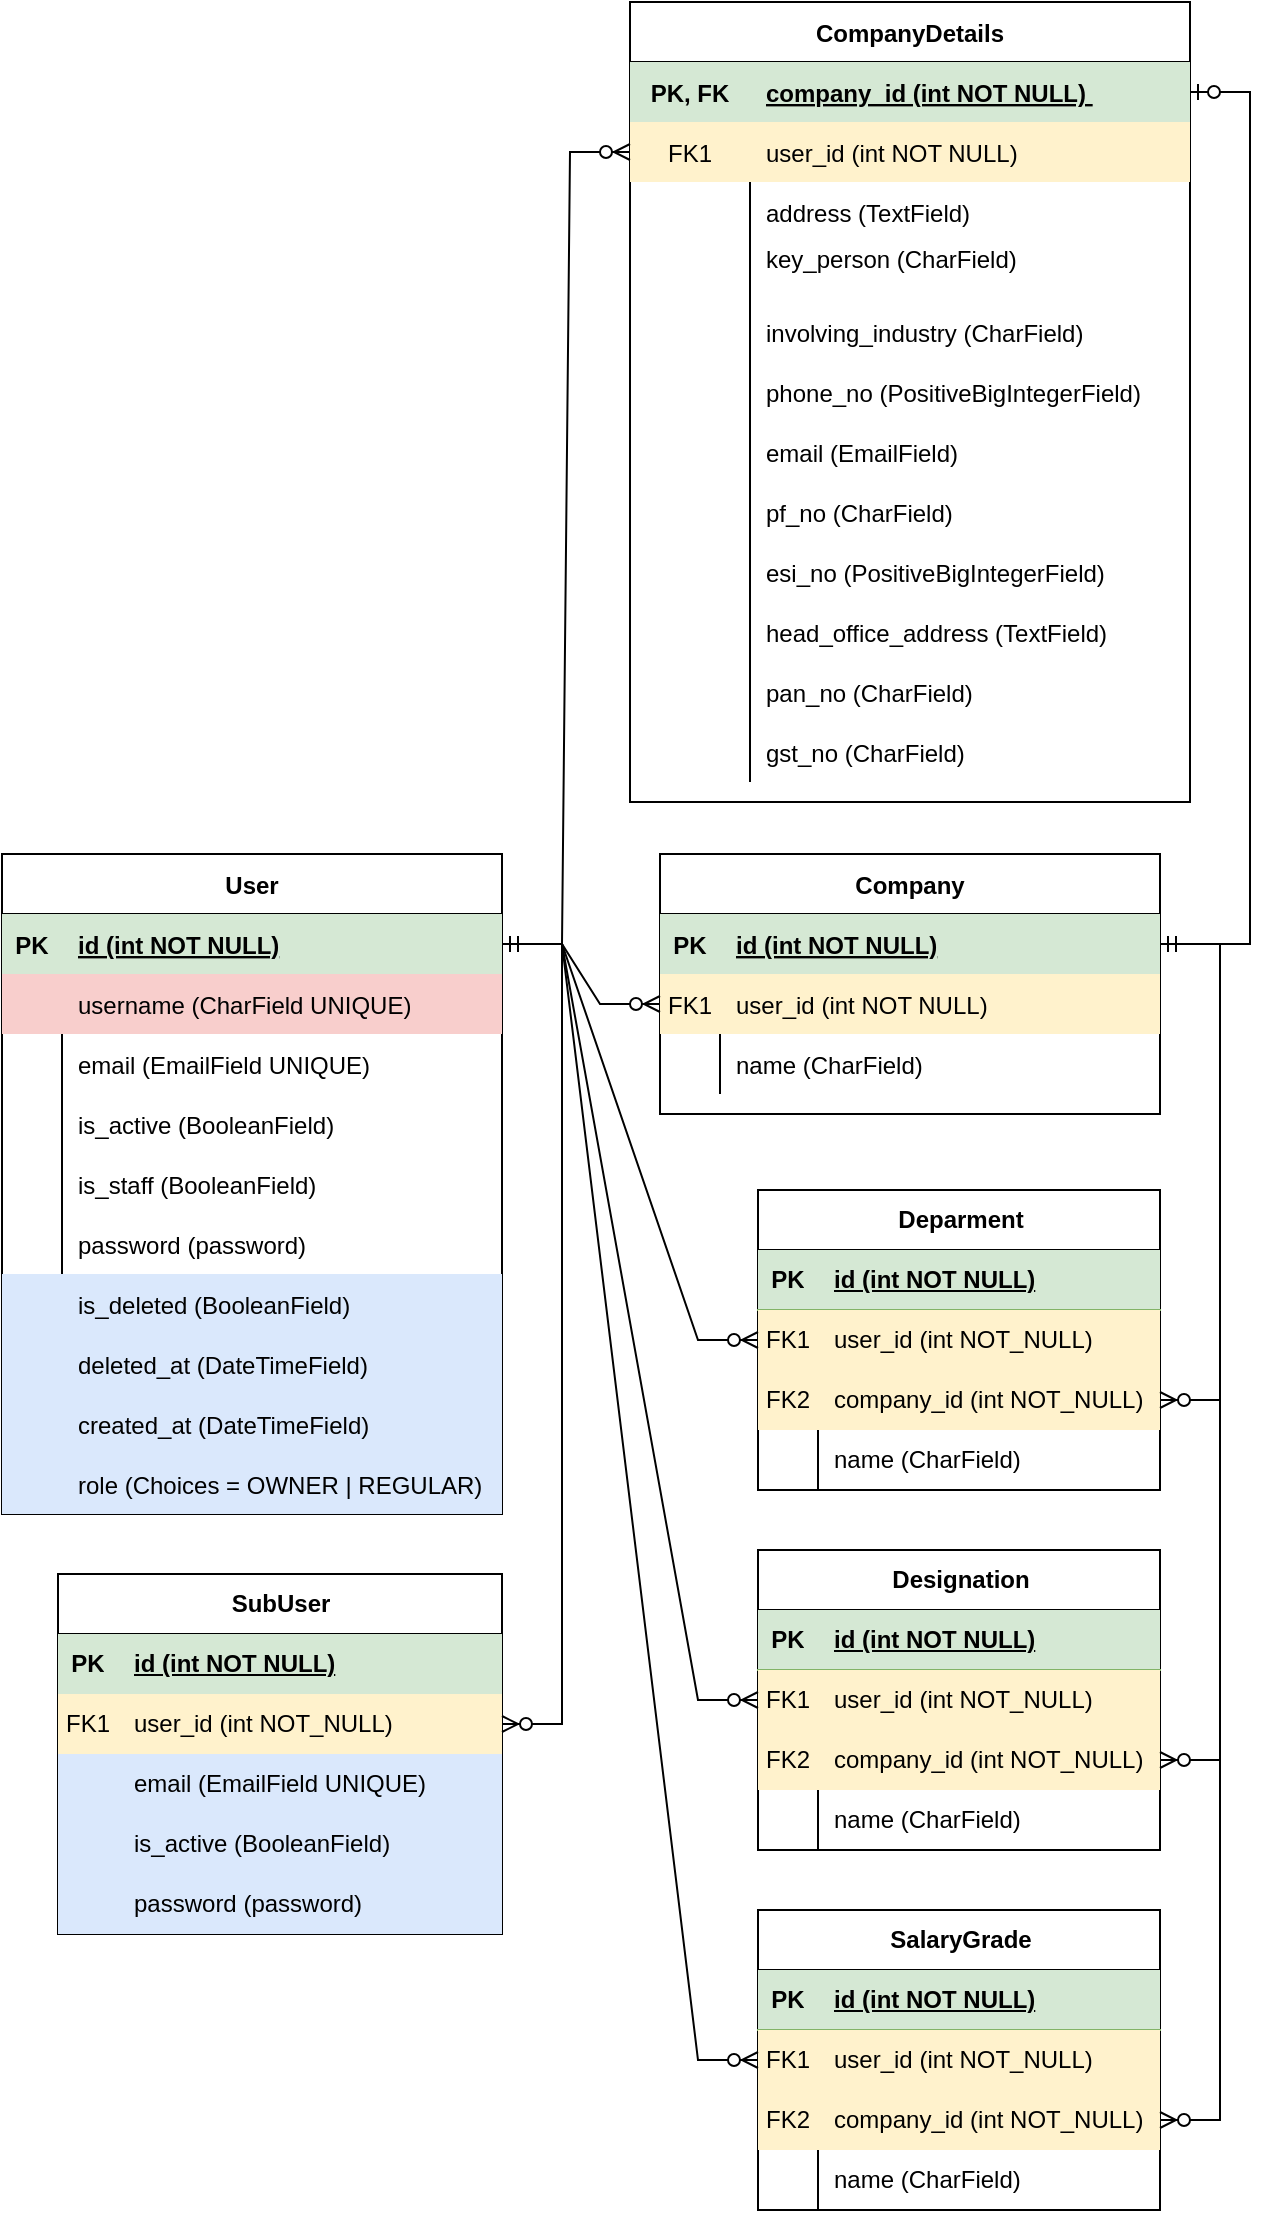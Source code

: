 <mxfile version="21.1.9" type="device">
  <diagram id="R2lEEEUBdFMjLlhIrx00" name="Page-1">
    <mxGraphModel dx="1399" dy="1943" grid="1" gridSize="6" guides="1" tooltips="1" connect="1" arrows="1" fold="1" page="1" pageScale="1" pageWidth="827" pageHeight="1169" math="0" shadow="0" extFonts="Permanent Marker^https://fonts.googleapis.com/css?family=Permanent+Marker">
      <root>
        <mxCell id="0" />
        <mxCell id="1" parent="0" />
        <mxCell id="C-vyLk0tnHw3VtMMgP7b-2" value="Company" style="shape=table;startSize=30;container=1;collapsible=1;childLayout=tableLayout;fixedRows=1;rowLines=0;fontStyle=1;align=center;resizeLast=1;" parent="1" vertex="1">
          <mxGeometry x="450" y="120" width="250" height="130" as="geometry" />
        </mxCell>
        <mxCell id="C-vyLk0tnHw3VtMMgP7b-3" value="" style="shape=partialRectangle;collapsible=0;dropTarget=0;pointerEvents=0;fillColor=none;points=[[0,0.5],[1,0.5]];portConstraint=eastwest;top=0;left=0;right=0;bottom=1;" parent="C-vyLk0tnHw3VtMMgP7b-2" vertex="1">
          <mxGeometry y="30" width="250" height="30" as="geometry" />
        </mxCell>
        <mxCell id="C-vyLk0tnHw3VtMMgP7b-4" value="PK" style="shape=partialRectangle;overflow=hidden;connectable=0;fillColor=#d5e8d4;top=0;left=0;bottom=0;right=0;fontStyle=1;strokeColor=#82b366;" parent="C-vyLk0tnHw3VtMMgP7b-3" vertex="1">
          <mxGeometry width="30" height="30" as="geometry">
            <mxRectangle width="30" height="30" as="alternateBounds" />
          </mxGeometry>
        </mxCell>
        <mxCell id="C-vyLk0tnHw3VtMMgP7b-5" value="id (int NOT NULL)" style="shape=partialRectangle;overflow=hidden;connectable=0;fillColor=#d5e8d4;top=0;left=0;bottom=0;right=0;align=left;spacingLeft=6;fontStyle=5;strokeColor=#82b366;" parent="C-vyLk0tnHw3VtMMgP7b-3" vertex="1">
          <mxGeometry x="30" width="220" height="30" as="geometry">
            <mxRectangle width="220" height="30" as="alternateBounds" />
          </mxGeometry>
        </mxCell>
        <mxCell id="C-vyLk0tnHw3VtMMgP7b-6" value="" style="shape=partialRectangle;collapsible=0;dropTarget=0;pointerEvents=0;fillColor=none;points=[[0,0.5],[1,0.5]];portConstraint=eastwest;top=0;left=0;right=0;bottom=0;" parent="C-vyLk0tnHw3VtMMgP7b-2" vertex="1">
          <mxGeometry y="60" width="250" height="30" as="geometry" />
        </mxCell>
        <mxCell id="C-vyLk0tnHw3VtMMgP7b-7" value="FK1" style="shape=partialRectangle;overflow=hidden;connectable=0;fillColor=#fff2cc;top=0;left=0;bottom=0;right=0;strokeColor=#d6b656;" parent="C-vyLk0tnHw3VtMMgP7b-6" vertex="1">
          <mxGeometry width="30" height="30" as="geometry">
            <mxRectangle width="30" height="30" as="alternateBounds" />
          </mxGeometry>
        </mxCell>
        <mxCell id="C-vyLk0tnHw3VtMMgP7b-8" value="user_id (int NOT NULL)" style="shape=partialRectangle;overflow=hidden;connectable=0;top=0;left=0;bottom=0;right=0;align=left;spacingLeft=6;fillColor=#fff2cc;strokeColor=#d6b656;" parent="C-vyLk0tnHw3VtMMgP7b-6" vertex="1">
          <mxGeometry x="30" width="220" height="30" as="geometry">
            <mxRectangle width="220" height="30" as="alternateBounds" />
          </mxGeometry>
        </mxCell>
        <mxCell id="C-vyLk0tnHw3VtMMgP7b-9" value="" style="shape=partialRectangle;collapsible=0;dropTarget=0;pointerEvents=0;fillColor=none;points=[[0,0.5],[1,0.5]];portConstraint=eastwest;top=0;left=0;right=0;bottom=0;" parent="C-vyLk0tnHw3VtMMgP7b-2" vertex="1">
          <mxGeometry y="90" width="250" height="30" as="geometry" />
        </mxCell>
        <mxCell id="C-vyLk0tnHw3VtMMgP7b-10" value="" style="shape=partialRectangle;overflow=hidden;connectable=0;fillColor=none;top=0;left=0;bottom=0;right=0;" parent="C-vyLk0tnHw3VtMMgP7b-9" vertex="1">
          <mxGeometry width="30" height="30" as="geometry">
            <mxRectangle width="30" height="30" as="alternateBounds" />
          </mxGeometry>
        </mxCell>
        <mxCell id="C-vyLk0tnHw3VtMMgP7b-11" value="name (CharField)" style="shape=partialRectangle;overflow=hidden;connectable=0;fillColor=none;top=0;left=0;bottom=0;right=0;align=left;spacingLeft=6;" parent="C-vyLk0tnHw3VtMMgP7b-9" vertex="1">
          <mxGeometry x="30" width="220" height="30" as="geometry">
            <mxRectangle width="220" height="30" as="alternateBounds" />
          </mxGeometry>
        </mxCell>
        <mxCell id="C-vyLk0tnHw3VtMMgP7b-13" value="CompanyDetails" style="shape=table;startSize=30;container=1;collapsible=1;childLayout=tableLayout;fixedRows=1;rowLines=0;fontStyle=1;align=center;resizeLast=1;" parent="1" vertex="1">
          <mxGeometry x="435" y="-306" width="280" height="400" as="geometry" />
        </mxCell>
        <mxCell id="C-vyLk0tnHw3VtMMgP7b-14" value="" style="shape=partialRectangle;collapsible=0;dropTarget=0;pointerEvents=0;fillColor=none;points=[[0,0.5],[1,0.5]];portConstraint=eastwest;top=0;left=0;right=0;bottom=1;" parent="C-vyLk0tnHw3VtMMgP7b-13" vertex="1">
          <mxGeometry y="30" width="280" height="30" as="geometry" />
        </mxCell>
        <mxCell id="C-vyLk0tnHw3VtMMgP7b-15" value="PK, FK" style="shape=partialRectangle;overflow=hidden;connectable=0;fillColor=#d5e8d4;top=0;left=0;bottom=0;right=0;fontStyle=1;strokeColor=#82b366;" parent="C-vyLk0tnHw3VtMMgP7b-14" vertex="1">
          <mxGeometry width="60" height="30" as="geometry">
            <mxRectangle width="60" height="30" as="alternateBounds" />
          </mxGeometry>
        </mxCell>
        <mxCell id="C-vyLk0tnHw3VtMMgP7b-16" value="company_id (int NOT NULL) " style="shape=partialRectangle;overflow=hidden;connectable=0;fillColor=#d5e8d4;top=0;left=0;bottom=0;right=0;align=left;spacingLeft=6;fontStyle=5;strokeColor=#82b366;" parent="C-vyLk0tnHw3VtMMgP7b-14" vertex="1">
          <mxGeometry x="60" width="220" height="30" as="geometry">
            <mxRectangle width="220" height="30" as="alternateBounds" />
          </mxGeometry>
        </mxCell>
        <mxCell id="C-vyLk0tnHw3VtMMgP7b-17" value="" style="shape=partialRectangle;collapsible=0;dropTarget=0;pointerEvents=0;fillColor=none;points=[[0,0.5],[1,0.5]];portConstraint=eastwest;top=0;left=0;right=0;bottom=0;" parent="C-vyLk0tnHw3VtMMgP7b-13" vertex="1">
          <mxGeometry y="60" width="280" height="30" as="geometry" />
        </mxCell>
        <mxCell id="C-vyLk0tnHw3VtMMgP7b-18" value="FK1" style="shape=partialRectangle;overflow=hidden;connectable=0;fillColor=#fff2cc;top=0;left=0;bottom=0;right=0;strokeColor=#d6b656;" parent="C-vyLk0tnHw3VtMMgP7b-17" vertex="1">
          <mxGeometry width="60" height="30" as="geometry">
            <mxRectangle width="60" height="30" as="alternateBounds" />
          </mxGeometry>
        </mxCell>
        <mxCell id="C-vyLk0tnHw3VtMMgP7b-19" value="user_id (int NOT NULL)" style="shape=partialRectangle;overflow=hidden;connectable=0;fillColor=#fff2cc;top=0;left=0;bottom=0;right=0;align=left;spacingLeft=6;strokeColor=#d6b656;" parent="C-vyLk0tnHw3VtMMgP7b-17" vertex="1">
          <mxGeometry x="60" width="220" height="30" as="geometry">
            <mxRectangle width="220" height="30" as="alternateBounds" />
          </mxGeometry>
        </mxCell>
        <mxCell id="3_oM3yjO47-XI9D74mdV-10" style="shape=partialRectangle;collapsible=0;dropTarget=0;pointerEvents=0;fillColor=none;points=[[0,0.5],[1,0.5]];portConstraint=eastwest;top=0;left=0;right=0;bottom=0;" parent="C-vyLk0tnHw3VtMMgP7b-13" vertex="1">
          <mxGeometry y="90" width="280" height="30" as="geometry" />
        </mxCell>
        <mxCell id="3_oM3yjO47-XI9D74mdV-11" style="shape=partialRectangle;overflow=hidden;connectable=0;fillColor=none;top=0;left=0;bottom=0;right=0;" parent="3_oM3yjO47-XI9D74mdV-10" vertex="1">
          <mxGeometry width="60" height="30" as="geometry">
            <mxRectangle width="60" height="30" as="alternateBounds" />
          </mxGeometry>
        </mxCell>
        <mxCell id="3_oM3yjO47-XI9D74mdV-12" value="address (TextField)" style="shape=partialRectangle;overflow=hidden;connectable=0;fillColor=none;top=0;left=0;bottom=0;right=0;align=left;spacingLeft=6;" parent="3_oM3yjO47-XI9D74mdV-10" vertex="1">
          <mxGeometry x="60" width="220" height="30" as="geometry">
            <mxRectangle width="220" height="30" as="alternateBounds" />
          </mxGeometry>
        </mxCell>
        <mxCell id="3_oM3yjO47-XI9D74mdV-13" style="shape=partialRectangle;collapsible=0;dropTarget=0;pointerEvents=0;fillColor=none;points=[[0,0.5],[1,0.5]];portConstraint=eastwest;top=0;left=0;right=0;bottom=0;" parent="C-vyLk0tnHw3VtMMgP7b-13" vertex="1">
          <mxGeometry y="120" width="280" height="30" as="geometry" />
        </mxCell>
        <mxCell id="3_oM3yjO47-XI9D74mdV-14" style="shape=partialRectangle;overflow=hidden;connectable=0;fillColor=none;top=0;left=0;bottom=0;right=0;" parent="3_oM3yjO47-XI9D74mdV-13" vertex="1">
          <mxGeometry width="60" height="30" as="geometry">
            <mxRectangle width="60" height="30" as="alternateBounds" />
          </mxGeometry>
        </mxCell>
        <mxCell id="3_oM3yjO47-XI9D74mdV-15" value="key_person (CharField)&#xa;" style="shape=partialRectangle;overflow=hidden;connectable=0;fillColor=none;top=0;left=0;bottom=0;right=0;align=left;spacingLeft=6;" parent="3_oM3yjO47-XI9D74mdV-13" vertex="1">
          <mxGeometry x="60" width="220" height="30" as="geometry">
            <mxRectangle width="220" height="30" as="alternateBounds" />
          </mxGeometry>
        </mxCell>
        <mxCell id="3_oM3yjO47-XI9D74mdV-16" style="shape=partialRectangle;collapsible=0;dropTarget=0;pointerEvents=0;fillColor=none;points=[[0,0.5],[1,0.5]];portConstraint=eastwest;top=0;left=0;right=0;bottom=0;" parent="C-vyLk0tnHw3VtMMgP7b-13" vertex="1">
          <mxGeometry y="150" width="280" height="30" as="geometry" />
        </mxCell>
        <mxCell id="3_oM3yjO47-XI9D74mdV-17" style="shape=partialRectangle;overflow=hidden;connectable=0;fillColor=none;top=0;left=0;bottom=0;right=0;" parent="3_oM3yjO47-XI9D74mdV-16" vertex="1">
          <mxGeometry width="60" height="30" as="geometry">
            <mxRectangle width="60" height="30" as="alternateBounds" />
          </mxGeometry>
        </mxCell>
        <mxCell id="3_oM3yjO47-XI9D74mdV-18" value="involving_industry (CharField)" style="shape=partialRectangle;overflow=hidden;connectable=0;fillColor=none;top=0;left=0;bottom=0;right=0;align=left;spacingLeft=6;" parent="3_oM3yjO47-XI9D74mdV-16" vertex="1">
          <mxGeometry x="60" width="220" height="30" as="geometry">
            <mxRectangle width="220" height="30" as="alternateBounds" />
          </mxGeometry>
        </mxCell>
        <mxCell id="3_oM3yjO47-XI9D74mdV-19" style="shape=partialRectangle;collapsible=0;dropTarget=0;pointerEvents=0;fillColor=none;points=[[0,0.5],[1,0.5]];portConstraint=eastwest;top=0;left=0;right=0;bottom=0;" parent="C-vyLk0tnHw3VtMMgP7b-13" vertex="1">
          <mxGeometry y="180" width="280" height="30" as="geometry" />
        </mxCell>
        <mxCell id="3_oM3yjO47-XI9D74mdV-20" style="shape=partialRectangle;overflow=hidden;connectable=0;fillColor=none;top=0;left=0;bottom=0;right=0;" parent="3_oM3yjO47-XI9D74mdV-19" vertex="1">
          <mxGeometry width="60" height="30" as="geometry">
            <mxRectangle width="60" height="30" as="alternateBounds" />
          </mxGeometry>
        </mxCell>
        <mxCell id="3_oM3yjO47-XI9D74mdV-21" value="phone_no (PositiveBigIntegerField)" style="shape=partialRectangle;overflow=hidden;connectable=0;fillColor=none;top=0;left=0;bottom=0;right=0;align=left;spacingLeft=6;" parent="3_oM3yjO47-XI9D74mdV-19" vertex="1">
          <mxGeometry x="60" width="220" height="30" as="geometry">
            <mxRectangle width="220" height="30" as="alternateBounds" />
          </mxGeometry>
        </mxCell>
        <mxCell id="3_oM3yjO47-XI9D74mdV-22" style="shape=partialRectangle;collapsible=0;dropTarget=0;pointerEvents=0;fillColor=none;points=[[0,0.5],[1,0.5]];portConstraint=eastwest;top=0;left=0;right=0;bottom=0;" parent="C-vyLk0tnHw3VtMMgP7b-13" vertex="1">
          <mxGeometry y="210" width="280" height="30" as="geometry" />
        </mxCell>
        <mxCell id="3_oM3yjO47-XI9D74mdV-23" style="shape=partialRectangle;overflow=hidden;connectable=0;fillColor=none;top=0;left=0;bottom=0;right=0;" parent="3_oM3yjO47-XI9D74mdV-22" vertex="1">
          <mxGeometry width="60" height="30" as="geometry">
            <mxRectangle width="60" height="30" as="alternateBounds" />
          </mxGeometry>
        </mxCell>
        <mxCell id="3_oM3yjO47-XI9D74mdV-24" value="email (EmailField)" style="shape=partialRectangle;overflow=hidden;connectable=0;fillColor=none;top=0;left=0;bottom=0;right=0;align=left;spacingLeft=6;" parent="3_oM3yjO47-XI9D74mdV-22" vertex="1">
          <mxGeometry x="60" width="220" height="30" as="geometry">
            <mxRectangle width="220" height="30" as="alternateBounds" />
          </mxGeometry>
        </mxCell>
        <mxCell id="3_oM3yjO47-XI9D74mdV-25" style="shape=partialRectangle;collapsible=0;dropTarget=0;pointerEvents=0;fillColor=none;points=[[0,0.5],[1,0.5]];portConstraint=eastwest;top=0;left=0;right=0;bottom=0;" parent="C-vyLk0tnHw3VtMMgP7b-13" vertex="1">
          <mxGeometry y="240" width="280" height="30" as="geometry" />
        </mxCell>
        <mxCell id="3_oM3yjO47-XI9D74mdV-26" style="shape=partialRectangle;overflow=hidden;connectable=0;fillColor=none;top=0;left=0;bottom=0;right=0;" parent="3_oM3yjO47-XI9D74mdV-25" vertex="1">
          <mxGeometry width="60" height="30" as="geometry">
            <mxRectangle width="60" height="30" as="alternateBounds" />
          </mxGeometry>
        </mxCell>
        <mxCell id="3_oM3yjO47-XI9D74mdV-27" value="pf_no (CharField)" style="shape=partialRectangle;overflow=hidden;connectable=0;fillColor=none;top=0;left=0;bottom=0;right=0;align=left;spacingLeft=6;" parent="3_oM3yjO47-XI9D74mdV-25" vertex="1">
          <mxGeometry x="60" width="220" height="30" as="geometry">
            <mxRectangle width="220" height="30" as="alternateBounds" />
          </mxGeometry>
        </mxCell>
        <mxCell id="3_oM3yjO47-XI9D74mdV-28" style="shape=partialRectangle;collapsible=0;dropTarget=0;pointerEvents=0;fillColor=none;points=[[0,0.5],[1,0.5]];portConstraint=eastwest;top=0;left=0;right=0;bottom=0;" parent="C-vyLk0tnHw3VtMMgP7b-13" vertex="1">
          <mxGeometry y="270" width="280" height="30" as="geometry" />
        </mxCell>
        <mxCell id="3_oM3yjO47-XI9D74mdV-29" style="shape=partialRectangle;overflow=hidden;connectable=0;fillColor=none;top=0;left=0;bottom=0;right=0;" parent="3_oM3yjO47-XI9D74mdV-28" vertex="1">
          <mxGeometry width="60" height="30" as="geometry">
            <mxRectangle width="60" height="30" as="alternateBounds" />
          </mxGeometry>
        </mxCell>
        <mxCell id="3_oM3yjO47-XI9D74mdV-30" value="esi_no (PositiveBigIntegerField)" style="shape=partialRectangle;overflow=hidden;connectable=0;fillColor=none;top=0;left=0;bottom=0;right=0;align=left;spacingLeft=6;" parent="3_oM3yjO47-XI9D74mdV-28" vertex="1">
          <mxGeometry x="60" width="220" height="30" as="geometry">
            <mxRectangle width="220" height="30" as="alternateBounds" />
          </mxGeometry>
        </mxCell>
        <mxCell id="3_oM3yjO47-XI9D74mdV-31" style="shape=partialRectangle;collapsible=0;dropTarget=0;pointerEvents=0;fillColor=none;points=[[0,0.5],[1,0.5]];portConstraint=eastwest;top=0;left=0;right=0;bottom=0;" parent="C-vyLk0tnHw3VtMMgP7b-13" vertex="1">
          <mxGeometry y="300" width="280" height="30" as="geometry" />
        </mxCell>
        <mxCell id="3_oM3yjO47-XI9D74mdV-32" style="shape=partialRectangle;overflow=hidden;connectable=0;fillColor=none;top=0;left=0;bottom=0;right=0;" parent="3_oM3yjO47-XI9D74mdV-31" vertex="1">
          <mxGeometry width="60" height="30" as="geometry">
            <mxRectangle width="60" height="30" as="alternateBounds" />
          </mxGeometry>
        </mxCell>
        <mxCell id="3_oM3yjO47-XI9D74mdV-33" value="head_office_address (TextField)" style="shape=partialRectangle;overflow=hidden;connectable=0;fillColor=none;top=0;left=0;bottom=0;right=0;align=left;spacingLeft=6;" parent="3_oM3yjO47-XI9D74mdV-31" vertex="1">
          <mxGeometry x="60" width="220" height="30" as="geometry">
            <mxRectangle width="220" height="30" as="alternateBounds" />
          </mxGeometry>
        </mxCell>
        <mxCell id="3_oM3yjO47-XI9D74mdV-34" style="shape=partialRectangle;collapsible=0;dropTarget=0;pointerEvents=0;fillColor=none;points=[[0,0.5],[1,0.5]];portConstraint=eastwest;top=0;left=0;right=0;bottom=0;" parent="C-vyLk0tnHw3VtMMgP7b-13" vertex="1">
          <mxGeometry y="330" width="280" height="30" as="geometry" />
        </mxCell>
        <mxCell id="3_oM3yjO47-XI9D74mdV-35" style="shape=partialRectangle;overflow=hidden;connectable=0;fillColor=none;top=0;left=0;bottom=0;right=0;" parent="3_oM3yjO47-XI9D74mdV-34" vertex="1">
          <mxGeometry width="60" height="30" as="geometry">
            <mxRectangle width="60" height="30" as="alternateBounds" />
          </mxGeometry>
        </mxCell>
        <mxCell id="3_oM3yjO47-XI9D74mdV-36" value="pan_no (CharField)" style="shape=partialRectangle;overflow=hidden;connectable=0;fillColor=none;top=0;left=0;bottom=0;right=0;align=left;spacingLeft=6;" parent="3_oM3yjO47-XI9D74mdV-34" vertex="1">
          <mxGeometry x="60" width="220" height="30" as="geometry">
            <mxRectangle width="220" height="30" as="alternateBounds" />
          </mxGeometry>
        </mxCell>
        <mxCell id="3_oM3yjO47-XI9D74mdV-37" style="shape=partialRectangle;collapsible=0;dropTarget=0;pointerEvents=0;fillColor=none;points=[[0,0.5],[1,0.5]];portConstraint=eastwest;top=0;left=0;right=0;bottom=0;" parent="C-vyLk0tnHw3VtMMgP7b-13" vertex="1">
          <mxGeometry y="360" width="280" height="30" as="geometry" />
        </mxCell>
        <mxCell id="3_oM3yjO47-XI9D74mdV-38" style="shape=partialRectangle;overflow=hidden;connectable=0;fillColor=none;top=0;left=0;bottom=0;right=0;" parent="3_oM3yjO47-XI9D74mdV-37" vertex="1">
          <mxGeometry width="60" height="30" as="geometry">
            <mxRectangle width="60" height="30" as="alternateBounds" />
          </mxGeometry>
        </mxCell>
        <mxCell id="3_oM3yjO47-XI9D74mdV-39" value="gst_no (CharField)" style="shape=partialRectangle;overflow=hidden;connectable=0;fillColor=none;top=0;left=0;bottom=0;right=0;align=left;spacingLeft=6;" parent="3_oM3yjO47-XI9D74mdV-37" vertex="1">
          <mxGeometry x="60" width="220" height="30" as="geometry">
            <mxRectangle width="220" height="30" as="alternateBounds" />
          </mxGeometry>
        </mxCell>
        <mxCell id="C-vyLk0tnHw3VtMMgP7b-23" value="User" style="shape=table;startSize=30;container=1;collapsible=1;childLayout=tableLayout;fixedRows=1;rowLines=0;fontStyle=1;align=center;resizeLast=1;" parent="1" vertex="1">
          <mxGeometry x="121" y="120" width="250" height="330" as="geometry" />
        </mxCell>
        <mxCell id="C-vyLk0tnHw3VtMMgP7b-24" value="" style="shape=partialRectangle;collapsible=0;dropTarget=0;pointerEvents=0;fillColor=none;points=[[0,0.5],[1,0.5]];portConstraint=eastwest;top=0;left=0;right=0;bottom=1;" parent="C-vyLk0tnHw3VtMMgP7b-23" vertex="1">
          <mxGeometry y="30" width="250" height="30" as="geometry" />
        </mxCell>
        <mxCell id="C-vyLk0tnHw3VtMMgP7b-25" value="PK" style="shape=partialRectangle;overflow=hidden;connectable=0;fillColor=#d5e8d4;top=0;left=0;bottom=0;right=0;fontStyle=1;strokeColor=#82b366;" parent="C-vyLk0tnHw3VtMMgP7b-24" vertex="1">
          <mxGeometry width="30" height="30" as="geometry">
            <mxRectangle width="30" height="30" as="alternateBounds" />
          </mxGeometry>
        </mxCell>
        <mxCell id="C-vyLk0tnHw3VtMMgP7b-26" value="id (int NOT NULL)" style="shape=partialRectangle;overflow=hidden;connectable=0;fillColor=#d5e8d4;top=0;left=0;bottom=0;right=0;align=left;spacingLeft=6;fontStyle=5;strokeColor=#82b366;" parent="C-vyLk0tnHw3VtMMgP7b-24" vertex="1">
          <mxGeometry x="30" width="220" height="30" as="geometry">
            <mxRectangle width="220" height="30" as="alternateBounds" />
          </mxGeometry>
        </mxCell>
        <mxCell id="C-vyLk0tnHw3VtMMgP7b-27" value="" style="shape=partialRectangle;collapsible=0;dropTarget=0;pointerEvents=0;fillColor=none;points=[[0,0.5],[1,0.5]];portConstraint=eastwest;top=0;left=0;right=0;bottom=0;" parent="C-vyLk0tnHw3VtMMgP7b-23" vertex="1">
          <mxGeometry y="60" width="250" height="30" as="geometry" />
        </mxCell>
        <mxCell id="C-vyLk0tnHw3VtMMgP7b-28" value="" style="shape=partialRectangle;overflow=hidden;connectable=0;fillColor=#f8cecc;top=0;left=0;bottom=0;right=0;strokeColor=#b85450;" parent="C-vyLk0tnHw3VtMMgP7b-27" vertex="1">
          <mxGeometry width="30" height="30" as="geometry">
            <mxRectangle width="30" height="30" as="alternateBounds" />
          </mxGeometry>
        </mxCell>
        <mxCell id="C-vyLk0tnHw3VtMMgP7b-29" value="username (CharField UNIQUE)" style="shape=partialRectangle;overflow=hidden;connectable=0;fillColor=#f8cecc;top=0;left=0;bottom=0;right=0;align=left;spacingLeft=6;strokeColor=#b85450;" parent="C-vyLk0tnHw3VtMMgP7b-27" vertex="1">
          <mxGeometry x="30" width="220" height="30" as="geometry">
            <mxRectangle width="220" height="30" as="alternateBounds" />
          </mxGeometry>
        </mxCell>
        <mxCell id="3_oM3yjO47-XI9D74mdV-1" style="shape=partialRectangle;collapsible=0;dropTarget=0;pointerEvents=0;fillColor=none;points=[[0,0.5],[1,0.5]];portConstraint=eastwest;top=0;left=0;right=0;bottom=0;" parent="C-vyLk0tnHw3VtMMgP7b-23" vertex="1">
          <mxGeometry y="90" width="250" height="30" as="geometry" />
        </mxCell>
        <mxCell id="3_oM3yjO47-XI9D74mdV-2" style="shape=partialRectangle;overflow=hidden;connectable=0;fillColor=none;top=0;left=0;bottom=0;right=0;" parent="3_oM3yjO47-XI9D74mdV-1" vertex="1">
          <mxGeometry width="30" height="30" as="geometry">
            <mxRectangle width="30" height="30" as="alternateBounds" />
          </mxGeometry>
        </mxCell>
        <mxCell id="3_oM3yjO47-XI9D74mdV-3" value="email (EmailField UNIQUE)" style="shape=partialRectangle;overflow=hidden;connectable=0;fillColor=none;top=0;left=0;bottom=0;right=0;align=left;spacingLeft=6;" parent="3_oM3yjO47-XI9D74mdV-1" vertex="1">
          <mxGeometry x="30" width="220" height="30" as="geometry">
            <mxRectangle width="220" height="30" as="alternateBounds" />
          </mxGeometry>
        </mxCell>
        <mxCell id="3_oM3yjO47-XI9D74mdV-4" style="shape=partialRectangle;collapsible=0;dropTarget=0;pointerEvents=0;fillColor=none;points=[[0,0.5],[1,0.5]];portConstraint=eastwest;top=0;left=0;right=0;bottom=0;" parent="C-vyLk0tnHw3VtMMgP7b-23" vertex="1">
          <mxGeometry y="120" width="250" height="30" as="geometry" />
        </mxCell>
        <mxCell id="3_oM3yjO47-XI9D74mdV-5" style="shape=partialRectangle;overflow=hidden;connectable=0;fillColor=none;top=0;left=0;bottom=0;right=0;" parent="3_oM3yjO47-XI9D74mdV-4" vertex="1">
          <mxGeometry width="30" height="30" as="geometry">
            <mxRectangle width="30" height="30" as="alternateBounds" />
          </mxGeometry>
        </mxCell>
        <mxCell id="3_oM3yjO47-XI9D74mdV-6" value="is_active (BooleanField)" style="shape=partialRectangle;overflow=hidden;connectable=0;fillColor=none;top=0;left=0;bottom=0;right=0;align=left;spacingLeft=6;" parent="3_oM3yjO47-XI9D74mdV-4" vertex="1">
          <mxGeometry x="30" width="220" height="30" as="geometry">
            <mxRectangle width="220" height="30" as="alternateBounds" />
          </mxGeometry>
        </mxCell>
        <mxCell id="3_oM3yjO47-XI9D74mdV-7" style="shape=partialRectangle;collapsible=0;dropTarget=0;pointerEvents=0;fillColor=none;points=[[0,0.5],[1,0.5]];portConstraint=eastwest;top=0;left=0;right=0;bottom=0;" parent="C-vyLk0tnHw3VtMMgP7b-23" vertex="1">
          <mxGeometry y="150" width="250" height="30" as="geometry" />
        </mxCell>
        <mxCell id="3_oM3yjO47-XI9D74mdV-8" style="shape=partialRectangle;overflow=hidden;connectable=0;fillColor=none;top=0;left=0;bottom=0;right=0;strokeColor=#b85450;" parent="3_oM3yjO47-XI9D74mdV-7" vertex="1">
          <mxGeometry width="30" height="30" as="geometry">
            <mxRectangle width="30" height="30" as="alternateBounds" />
          </mxGeometry>
        </mxCell>
        <mxCell id="3_oM3yjO47-XI9D74mdV-9" value="is_staff (BooleanField)" style="shape=partialRectangle;overflow=hidden;connectable=0;fillColor=none;top=0;left=0;bottom=0;right=0;align=left;spacingLeft=6;strokeColor=#b85450;" parent="3_oM3yjO47-XI9D74mdV-7" vertex="1">
          <mxGeometry x="30" width="220" height="30" as="geometry">
            <mxRectangle width="220" height="30" as="alternateBounds" />
          </mxGeometry>
        </mxCell>
        <mxCell id="To6_T7OEqwN0lea5CABP-20" style="shape=partialRectangle;collapsible=0;dropTarget=0;pointerEvents=0;fillColor=none;points=[[0,0.5],[1,0.5]];portConstraint=eastwest;top=0;left=0;right=0;bottom=0;" parent="C-vyLk0tnHw3VtMMgP7b-23" vertex="1">
          <mxGeometry y="180" width="250" height="30" as="geometry" />
        </mxCell>
        <mxCell id="To6_T7OEqwN0lea5CABP-21" style="shape=partialRectangle;overflow=hidden;connectable=0;fillColor=none;top=0;left=0;bottom=0;right=0;strokeColor=#6c8ebf;" parent="To6_T7OEqwN0lea5CABP-20" vertex="1">
          <mxGeometry width="30" height="30" as="geometry">
            <mxRectangle width="30" height="30" as="alternateBounds" />
          </mxGeometry>
        </mxCell>
        <mxCell id="To6_T7OEqwN0lea5CABP-22" value="password (password)" style="shape=partialRectangle;overflow=hidden;connectable=0;fillColor=none;top=0;left=0;bottom=0;right=0;align=left;spacingLeft=6;strokeColor=#6c8ebf;" parent="To6_T7OEqwN0lea5CABP-20" vertex="1">
          <mxGeometry x="30" width="220" height="30" as="geometry">
            <mxRectangle width="220" height="30" as="alternateBounds" />
          </mxGeometry>
        </mxCell>
        <mxCell id="To6_T7OEqwN0lea5CABP-1" style="shape=partialRectangle;collapsible=0;dropTarget=0;pointerEvents=0;fillColor=none;points=[[0,0.5],[1,0.5]];portConstraint=eastwest;top=0;left=0;right=0;bottom=0;" parent="C-vyLk0tnHw3VtMMgP7b-23" vertex="1">
          <mxGeometry y="210" width="250" height="30" as="geometry" />
        </mxCell>
        <mxCell id="To6_T7OEqwN0lea5CABP-2" style="shape=partialRectangle;overflow=hidden;connectable=0;fillColor=#dae8fc;top=0;left=0;bottom=0;right=0;strokeColor=#6c8ebf;" parent="To6_T7OEqwN0lea5CABP-1" vertex="1">
          <mxGeometry width="30" height="30" as="geometry">
            <mxRectangle width="30" height="30" as="alternateBounds" />
          </mxGeometry>
        </mxCell>
        <mxCell id="To6_T7OEqwN0lea5CABP-3" value="is_deleted (BooleanField)" style="shape=partialRectangle;overflow=hidden;connectable=0;fillColor=#dae8fc;top=0;left=0;bottom=0;right=0;align=left;spacingLeft=6;strokeColor=#6c8ebf;" parent="To6_T7OEqwN0lea5CABP-1" vertex="1">
          <mxGeometry x="30" width="220" height="30" as="geometry">
            <mxRectangle width="220" height="30" as="alternateBounds" />
          </mxGeometry>
        </mxCell>
        <mxCell id="To6_T7OEqwN0lea5CABP-4" style="shape=partialRectangle;collapsible=0;dropTarget=0;pointerEvents=0;fillColor=none;points=[[0,0.5],[1,0.5]];portConstraint=eastwest;top=0;left=0;right=0;bottom=0;" parent="C-vyLk0tnHw3VtMMgP7b-23" vertex="1">
          <mxGeometry y="240" width="250" height="30" as="geometry" />
        </mxCell>
        <mxCell id="To6_T7OEqwN0lea5CABP-5" style="shape=partialRectangle;overflow=hidden;connectable=0;fillColor=#dae8fc;top=0;left=0;bottom=0;right=0;strokeColor=#6c8ebf;" parent="To6_T7OEqwN0lea5CABP-4" vertex="1">
          <mxGeometry width="30" height="30" as="geometry">
            <mxRectangle width="30" height="30" as="alternateBounds" />
          </mxGeometry>
        </mxCell>
        <mxCell id="To6_T7OEqwN0lea5CABP-6" value="deleted_at (DateTimeField)" style="shape=partialRectangle;overflow=hidden;connectable=0;fillColor=#dae8fc;top=0;left=0;bottom=0;right=0;align=left;spacingLeft=6;strokeColor=#6c8ebf;" parent="To6_T7OEqwN0lea5CABP-4" vertex="1">
          <mxGeometry x="30" width="220" height="30" as="geometry">
            <mxRectangle width="220" height="30" as="alternateBounds" />
          </mxGeometry>
        </mxCell>
        <mxCell id="DSUAgudoTM2g7ZMOm8lg-1" style="shape=partialRectangle;collapsible=0;dropTarget=0;pointerEvents=0;fillColor=none;points=[[0,0.5],[1,0.5]];portConstraint=eastwest;top=0;left=0;right=0;bottom=0;" vertex="1" parent="C-vyLk0tnHw3VtMMgP7b-23">
          <mxGeometry y="270" width="250" height="30" as="geometry" />
        </mxCell>
        <mxCell id="DSUAgudoTM2g7ZMOm8lg-2" style="shape=partialRectangle;overflow=hidden;connectable=0;fillColor=#dae8fc;top=0;left=0;bottom=0;right=0;strokeColor=#6c8ebf;" vertex="1" parent="DSUAgudoTM2g7ZMOm8lg-1">
          <mxGeometry width="30" height="30" as="geometry">
            <mxRectangle width="30" height="30" as="alternateBounds" />
          </mxGeometry>
        </mxCell>
        <mxCell id="DSUAgudoTM2g7ZMOm8lg-3" value="created_at (DateTimeField)" style="shape=partialRectangle;overflow=hidden;connectable=0;fillColor=#dae8fc;top=0;left=0;bottom=0;right=0;align=left;spacingLeft=6;strokeColor=#6c8ebf;" vertex="1" parent="DSUAgudoTM2g7ZMOm8lg-1">
          <mxGeometry x="30" width="220" height="30" as="geometry">
            <mxRectangle width="220" height="30" as="alternateBounds" />
          </mxGeometry>
        </mxCell>
        <mxCell id="DSUAgudoTM2g7ZMOm8lg-4" style="shape=partialRectangle;collapsible=0;dropTarget=0;pointerEvents=0;fillColor=none;points=[[0,0.5],[1,0.5]];portConstraint=eastwest;top=0;left=0;right=0;bottom=0;" vertex="1" parent="C-vyLk0tnHw3VtMMgP7b-23">
          <mxGeometry y="300" width="250" height="30" as="geometry" />
        </mxCell>
        <mxCell id="DSUAgudoTM2g7ZMOm8lg-5" style="shape=partialRectangle;overflow=hidden;connectable=0;fillColor=#dae8fc;top=0;left=0;bottom=0;right=0;strokeColor=#6c8ebf;" vertex="1" parent="DSUAgudoTM2g7ZMOm8lg-4">
          <mxGeometry width="30" height="30" as="geometry">
            <mxRectangle width="30" height="30" as="alternateBounds" />
          </mxGeometry>
        </mxCell>
        <mxCell id="DSUAgudoTM2g7ZMOm8lg-6" value="role (Choices = OWNER | REGULAR)" style="shape=partialRectangle;overflow=hidden;connectable=0;fillColor=#dae8fc;top=0;left=0;bottom=0;right=0;align=left;spacingLeft=6;strokeColor=#6c8ebf;" vertex="1" parent="DSUAgudoTM2g7ZMOm8lg-4">
          <mxGeometry x="30" width="220" height="30" as="geometry">
            <mxRectangle width="220" height="30" as="alternateBounds" />
          </mxGeometry>
        </mxCell>
        <mxCell id="3_oM3yjO47-XI9D74mdV-41" value="" style="edgeStyle=entityRelationEdgeStyle;fontSize=12;html=1;endArrow=ERzeroToOne;startArrow=ERmandOne;rounded=0;exitX=1;exitY=0.5;exitDx=0;exitDy=0;" parent="1" source="C-vyLk0tnHw3VtMMgP7b-3" target="C-vyLk0tnHw3VtMMgP7b-14" edge="1">
          <mxGeometry width="100" height="100" relative="1" as="geometry">
            <mxPoint x="730" y="320" as="sourcePoint" />
            <mxPoint x="830" y="220" as="targetPoint" />
          </mxGeometry>
        </mxCell>
        <mxCell id="3_oM3yjO47-XI9D74mdV-42" value="" style="edgeStyle=entityRelationEdgeStyle;fontSize=12;html=1;endArrow=ERzeroToMany;startArrow=ERmandOne;rounded=0;exitX=1;exitY=0.5;exitDx=0;exitDy=0;entryX=0;entryY=0.5;entryDx=0;entryDy=0;" parent="1" source="C-vyLk0tnHw3VtMMgP7b-24" target="C-vyLk0tnHw3VtMMgP7b-6" edge="1">
          <mxGeometry width="100" height="100" relative="1" as="geometry">
            <mxPoint x="375" y="210" as="sourcePoint" />
            <mxPoint x="475" y="110" as="targetPoint" />
          </mxGeometry>
        </mxCell>
        <mxCell id="3_oM3yjO47-XI9D74mdV-43" value="" style="edgeStyle=entityRelationEdgeStyle;fontSize=12;html=1;endArrow=ERzeroToMany;startArrow=ERmandOne;rounded=0;exitX=1;exitY=0.5;exitDx=0;exitDy=0;entryX=0;entryY=0.5;entryDx=0;entryDy=0;" parent="1" source="C-vyLk0tnHw3VtMMgP7b-24" target="C-vyLk0tnHw3VtMMgP7b-17" edge="1">
          <mxGeometry width="100" height="100" relative="1" as="geometry">
            <mxPoint x="220" y="480" as="sourcePoint" />
            <mxPoint x="320" y="380" as="targetPoint" />
          </mxGeometry>
        </mxCell>
        <mxCell id="3_oM3yjO47-XI9D74mdV-44" value="Deparment" style="shape=table;startSize=30;container=1;collapsible=1;childLayout=tableLayout;fixedRows=1;rowLines=0;fontStyle=1;align=center;resizeLast=1;html=1;" parent="1" vertex="1">
          <mxGeometry x="499" y="288" width="201" height="150" as="geometry" />
        </mxCell>
        <mxCell id="3_oM3yjO47-XI9D74mdV-45" value="" style="shape=tableRow;horizontal=0;startSize=0;swimlaneHead=0;swimlaneBody=0;fillColor=#d5e8d4;collapsible=0;dropTarget=0;points=[[0,0.5],[1,0.5]];portConstraint=eastwest;top=0;left=0;right=0;bottom=1;strokeColor=#82b366;" parent="3_oM3yjO47-XI9D74mdV-44" vertex="1">
          <mxGeometry y="30" width="201" height="30" as="geometry" />
        </mxCell>
        <mxCell id="3_oM3yjO47-XI9D74mdV-46" value="PK" style="shape=partialRectangle;connectable=0;fillColor=none;top=0;left=0;bottom=0;right=0;fontStyle=1;overflow=hidden;whiteSpace=wrap;html=1;" parent="3_oM3yjO47-XI9D74mdV-45" vertex="1">
          <mxGeometry width="30" height="30" as="geometry">
            <mxRectangle width="30" height="30" as="alternateBounds" />
          </mxGeometry>
        </mxCell>
        <mxCell id="3_oM3yjO47-XI9D74mdV-47" value="id (int NOT NULL)" style="shape=partialRectangle;connectable=0;fillColor=none;top=0;left=0;bottom=0;right=0;align=left;spacingLeft=6;fontStyle=5;overflow=hidden;whiteSpace=wrap;html=1;" parent="3_oM3yjO47-XI9D74mdV-45" vertex="1">
          <mxGeometry x="30" width="171" height="30" as="geometry">
            <mxRectangle width="171" height="30" as="alternateBounds" />
          </mxGeometry>
        </mxCell>
        <mxCell id="3_oM3yjO47-XI9D74mdV-48" value="" style="shape=tableRow;horizontal=0;startSize=0;swimlaneHead=0;swimlaneBody=0;fillColor=none;collapsible=0;dropTarget=0;points=[[0,0.5],[1,0.5]];portConstraint=eastwest;top=0;left=0;right=0;bottom=0;" parent="3_oM3yjO47-XI9D74mdV-44" vertex="1">
          <mxGeometry y="60" width="201" height="30" as="geometry" />
        </mxCell>
        <mxCell id="3_oM3yjO47-XI9D74mdV-49" value="FK1" style="shape=partialRectangle;connectable=0;fillColor=#fff2cc;top=0;left=0;bottom=0;right=0;editable=1;overflow=hidden;whiteSpace=wrap;html=1;strokeColor=#d6b656;" parent="3_oM3yjO47-XI9D74mdV-48" vertex="1">
          <mxGeometry width="30" height="30" as="geometry">
            <mxRectangle width="30" height="30" as="alternateBounds" />
          </mxGeometry>
        </mxCell>
        <mxCell id="3_oM3yjO47-XI9D74mdV-50" value="user_id (int NOT_NULL)" style="shape=partialRectangle;connectable=0;fillColor=#fff2cc;top=0;left=0;bottom=0;right=0;align=left;spacingLeft=6;overflow=hidden;whiteSpace=wrap;html=1;strokeColor=#d6b656;" parent="3_oM3yjO47-XI9D74mdV-48" vertex="1">
          <mxGeometry x="30" width="171" height="30" as="geometry">
            <mxRectangle width="171" height="30" as="alternateBounds" />
          </mxGeometry>
        </mxCell>
        <mxCell id="3_oM3yjO47-XI9D74mdV-51" value="" style="shape=tableRow;horizontal=0;startSize=0;swimlaneHead=0;swimlaneBody=0;fillColor=none;collapsible=0;dropTarget=0;points=[[0,0.5],[1,0.5]];portConstraint=eastwest;top=0;left=0;right=0;bottom=0;" parent="3_oM3yjO47-XI9D74mdV-44" vertex="1">
          <mxGeometry y="90" width="201" height="30" as="geometry" />
        </mxCell>
        <mxCell id="3_oM3yjO47-XI9D74mdV-52" value="FK2" style="shape=partialRectangle;connectable=0;fillColor=#fff2cc;top=0;left=0;bottom=0;right=0;editable=1;overflow=hidden;whiteSpace=wrap;html=1;strokeColor=#d6b656;" parent="3_oM3yjO47-XI9D74mdV-51" vertex="1">
          <mxGeometry width="30" height="30" as="geometry">
            <mxRectangle width="30" height="30" as="alternateBounds" />
          </mxGeometry>
        </mxCell>
        <mxCell id="3_oM3yjO47-XI9D74mdV-53" value="company_id (int NOT_NULL)" style="shape=partialRectangle;connectable=0;fillColor=#fff2cc;top=0;left=0;bottom=0;right=0;align=left;spacingLeft=6;overflow=hidden;whiteSpace=wrap;html=1;strokeColor=#d6b656;" parent="3_oM3yjO47-XI9D74mdV-51" vertex="1">
          <mxGeometry x="30" width="171" height="30" as="geometry">
            <mxRectangle width="171" height="30" as="alternateBounds" />
          </mxGeometry>
        </mxCell>
        <mxCell id="3_oM3yjO47-XI9D74mdV-54" value="" style="shape=tableRow;horizontal=0;startSize=0;swimlaneHead=0;swimlaneBody=0;fillColor=none;collapsible=0;dropTarget=0;points=[[0,0.5],[1,0.5]];portConstraint=eastwest;top=0;left=0;right=0;bottom=0;" parent="3_oM3yjO47-XI9D74mdV-44" vertex="1">
          <mxGeometry y="120" width="201" height="30" as="geometry" />
        </mxCell>
        <mxCell id="3_oM3yjO47-XI9D74mdV-55" value="" style="shape=partialRectangle;connectable=0;fillColor=none;top=0;left=0;bottom=0;right=0;editable=1;overflow=hidden;whiteSpace=wrap;html=1;" parent="3_oM3yjO47-XI9D74mdV-54" vertex="1">
          <mxGeometry width="30" height="30" as="geometry">
            <mxRectangle width="30" height="30" as="alternateBounds" />
          </mxGeometry>
        </mxCell>
        <mxCell id="3_oM3yjO47-XI9D74mdV-56" value="name (CharField)" style="shape=partialRectangle;connectable=0;fillColor=none;top=0;left=0;bottom=0;right=0;align=left;spacingLeft=6;overflow=hidden;whiteSpace=wrap;html=1;" parent="3_oM3yjO47-XI9D74mdV-54" vertex="1">
          <mxGeometry x="30" width="171" height="30" as="geometry">
            <mxRectangle width="171" height="30" as="alternateBounds" />
          </mxGeometry>
        </mxCell>
        <mxCell id="3_oM3yjO47-XI9D74mdV-57" value="" style="edgeStyle=entityRelationEdgeStyle;fontSize=12;html=1;endArrow=ERzeroToMany;startArrow=ERmandOne;rounded=0;exitX=1;exitY=0.5;exitDx=0;exitDy=0;entryX=0;entryY=0.5;entryDx=0;entryDy=0;" parent="1" source="C-vyLk0tnHw3VtMMgP7b-24" target="3_oM3yjO47-XI9D74mdV-44" edge="1">
          <mxGeometry width="100" height="100" relative="1" as="geometry">
            <mxPoint x="282" y="472" as="sourcePoint" />
            <mxPoint x="382" y="372" as="targetPoint" />
          </mxGeometry>
        </mxCell>
        <mxCell id="3_oM3yjO47-XI9D74mdV-58" value="Designation" style="shape=table;startSize=30;container=1;collapsible=1;childLayout=tableLayout;fixedRows=1;rowLines=0;fontStyle=1;align=center;resizeLast=1;html=1;" parent="1" vertex="1">
          <mxGeometry x="499" y="468" width="201" height="150" as="geometry" />
        </mxCell>
        <mxCell id="3_oM3yjO47-XI9D74mdV-59" value="" style="shape=tableRow;horizontal=0;startSize=0;swimlaneHead=0;swimlaneBody=0;fillColor=#d5e8d4;collapsible=0;dropTarget=0;points=[[0,0.5],[1,0.5]];portConstraint=eastwest;top=0;left=0;right=0;bottom=1;strokeColor=#82b366;" parent="3_oM3yjO47-XI9D74mdV-58" vertex="1">
          <mxGeometry y="30" width="201" height="30" as="geometry" />
        </mxCell>
        <mxCell id="3_oM3yjO47-XI9D74mdV-60" value="PK" style="shape=partialRectangle;connectable=0;fillColor=none;top=0;left=0;bottom=0;right=0;fontStyle=1;overflow=hidden;whiteSpace=wrap;html=1;" parent="3_oM3yjO47-XI9D74mdV-59" vertex="1">
          <mxGeometry width="30" height="30" as="geometry">
            <mxRectangle width="30" height="30" as="alternateBounds" />
          </mxGeometry>
        </mxCell>
        <mxCell id="3_oM3yjO47-XI9D74mdV-61" value="id (int NOT NULL)" style="shape=partialRectangle;connectable=0;fillColor=none;top=0;left=0;bottom=0;right=0;align=left;spacingLeft=6;fontStyle=5;overflow=hidden;whiteSpace=wrap;html=1;" parent="3_oM3yjO47-XI9D74mdV-59" vertex="1">
          <mxGeometry x="30" width="171" height="30" as="geometry">
            <mxRectangle width="171" height="30" as="alternateBounds" />
          </mxGeometry>
        </mxCell>
        <mxCell id="3_oM3yjO47-XI9D74mdV-62" value="" style="shape=tableRow;horizontal=0;startSize=0;swimlaneHead=0;swimlaneBody=0;fillColor=none;collapsible=0;dropTarget=0;points=[[0,0.5],[1,0.5]];portConstraint=eastwest;top=0;left=0;right=0;bottom=0;" parent="3_oM3yjO47-XI9D74mdV-58" vertex="1">
          <mxGeometry y="60" width="201" height="30" as="geometry" />
        </mxCell>
        <mxCell id="3_oM3yjO47-XI9D74mdV-63" value="FK1" style="shape=partialRectangle;connectable=0;fillColor=#fff2cc;top=0;left=0;bottom=0;right=0;editable=1;overflow=hidden;whiteSpace=wrap;html=1;strokeColor=#d6b656;" parent="3_oM3yjO47-XI9D74mdV-62" vertex="1">
          <mxGeometry width="30" height="30" as="geometry">
            <mxRectangle width="30" height="30" as="alternateBounds" />
          </mxGeometry>
        </mxCell>
        <mxCell id="3_oM3yjO47-XI9D74mdV-64" value="user_id (int NOT_NULL)" style="shape=partialRectangle;connectable=0;fillColor=#fff2cc;top=0;left=0;bottom=0;right=0;align=left;spacingLeft=6;overflow=hidden;whiteSpace=wrap;html=1;strokeColor=#d6b656;" parent="3_oM3yjO47-XI9D74mdV-62" vertex="1">
          <mxGeometry x="30" width="171" height="30" as="geometry">
            <mxRectangle width="171" height="30" as="alternateBounds" />
          </mxGeometry>
        </mxCell>
        <mxCell id="3_oM3yjO47-XI9D74mdV-65" value="" style="shape=tableRow;horizontal=0;startSize=0;swimlaneHead=0;swimlaneBody=0;fillColor=none;collapsible=0;dropTarget=0;points=[[0,0.5],[1,0.5]];portConstraint=eastwest;top=0;left=0;right=0;bottom=0;" parent="3_oM3yjO47-XI9D74mdV-58" vertex="1">
          <mxGeometry y="90" width="201" height="30" as="geometry" />
        </mxCell>
        <mxCell id="3_oM3yjO47-XI9D74mdV-66" value="FK2" style="shape=partialRectangle;connectable=0;fillColor=#fff2cc;top=0;left=0;bottom=0;right=0;editable=1;overflow=hidden;whiteSpace=wrap;html=1;strokeColor=#d6b656;" parent="3_oM3yjO47-XI9D74mdV-65" vertex="1">
          <mxGeometry width="30" height="30" as="geometry">
            <mxRectangle width="30" height="30" as="alternateBounds" />
          </mxGeometry>
        </mxCell>
        <mxCell id="3_oM3yjO47-XI9D74mdV-67" value="company_id (int NOT_NULL)" style="shape=partialRectangle;connectable=0;fillColor=#fff2cc;top=0;left=0;bottom=0;right=0;align=left;spacingLeft=6;overflow=hidden;whiteSpace=wrap;html=1;strokeColor=#d6b656;" parent="3_oM3yjO47-XI9D74mdV-65" vertex="1">
          <mxGeometry x="30" width="171" height="30" as="geometry">
            <mxRectangle width="171" height="30" as="alternateBounds" />
          </mxGeometry>
        </mxCell>
        <mxCell id="3_oM3yjO47-XI9D74mdV-68" value="" style="shape=tableRow;horizontal=0;startSize=0;swimlaneHead=0;swimlaneBody=0;fillColor=none;collapsible=0;dropTarget=0;points=[[0,0.5],[1,0.5]];portConstraint=eastwest;top=0;left=0;right=0;bottom=0;" parent="3_oM3yjO47-XI9D74mdV-58" vertex="1">
          <mxGeometry y="120" width="201" height="30" as="geometry" />
        </mxCell>
        <mxCell id="3_oM3yjO47-XI9D74mdV-69" value="" style="shape=partialRectangle;connectable=0;fillColor=none;top=0;left=0;bottom=0;right=0;editable=1;overflow=hidden;whiteSpace=wrap;html=1;" parent="3_oM3yjO47-XI9D74mdV-68" vertex="1">
          <mxGeometry width="30" height="30" as="geometry">
            <mxRectangle width="30" height="30" as="alternateBounds" />
          </mxGeometry>
        </mxCell>
        <mxCell id="3_oM3yjO47-XI9D74mdV-70" value="name (CharField)" style="shape=partialRectangle;connectable=0;fillColor=none;top=0;left=0;bottom=0;right=0;align=left;spacingLeft=6;overflow=hidden;whiteSpace=wrap;html=1;" parent="3_oM3yjO47-XI9D74mdV-68" vertex="1">
          <mxGeometry x="30" width="171" height="30" as="geometry">
            <mxRectangle width="171" height="30" as="alternateBounds" />
          </mxGeometry>
        </mxCell>
        <mxCell id="3_oM3yjO47-XI9D74mdV-72" value="" style="edgeStyle=entityRelationEdgeStyle;fontSize=12;html=1;endArrow=ERzeroToMany;startArrow=ERmandOne;rounded=0;exitX=1;exitY=0.5;exitDx=0;exitDy=0;" parent="1" source="C-vyLk0tnHw3VtMMgP7b-3" target="3_oM3yjO47-XI9D74mdV-51" edge="1">
          <mxGeometry width="100" height="100" relative="1" as="geometry">
            <mxPoint x="762" y="454" as="sourcePoint" />
            <mxPoint x="862" y="354" as="targetPoint" />
          </mxGeometry>
        </mxCell>
        <mxCell id="3_oM3yjO47-XI9D74mdV-73" value="" style="edgeStyle=entityRelationEdgeStyle;fontSize=12;html=1;endArrow=ERzeroToMany;startArrow=ERmandOne;rounded=0;exitX=1;exitY=0.5;exitDx=0;exitDy=0;entryX=0;entryY=0.5;entryDx=0;entryDy=0;" parent="1" source="C-vyLk0tnHw3VtMMgP7b-24" target="3_oM3yjO47-XI9D74mdV-58" edge="1">
          <mxGeometry width="100" height="100" relative="1" as="geometry">
            <mxPoint x="350" y="520" as="sourcePoint" />
            <mxPoint x="450" y="420" as="targetPoint" />
          </mxGeometry>
        </mxCell>
        <mxCell id="3_oM3yjO47-XI9D74mdV-74" value="" style="edgeStyle=entityRelationEdgeStyle;fontSize=12;html=1;endArrow=ERzeroToMany;startArrow=ERmandOne;rounded=0;" parent="1" source="C-vyLk0tnHw3VtMMgP7b-3" target="3_oM3yjO47-XI9D74mdV-65" edge="1">
          <mxGeometry width="100" height="100" relative="1" as="geometry">
            <mxPoint x="702" y="168" as="sourcePoint" />
            <mxPoint x="815" y="426" as="targetPoint" />
          </mxGeometry>
        </mxCell>
        <mxCell id="3_oM3yjO47-XI9D74mdV-75" value="SalaryGrade" style="shape=table;startSize=30;container=1;collapsible=1;childLayout=tableLayout;fixedRows=1;rowLines=0;fontStyle=1;align=center;resizeLast=1;html=1;" parent="1" vertex="1">
          <mxGeometry x="499" y="648" width="201" height="150" as="geometry" />
        </mxCell>
        <mxCell id="3_oM3yjO47-XI9D74mdV-76" value="" style="shape=tableRow;horizontal=0;startSize=0;swimlaneHead=0;swimlaneBody=0;fillColor=#d5e8d4;collapsible=0;dropTarget=0;points=[[0,0.5],[1,0.5]];portConstraint=eastwest;top=0;left=0;right=0;bottom=1;strokeColor=#82b366;" parent="3_oM3yjO47-XI9D74mdV-75" vertex="1">
          <mxGeometry y="30" width="201" height="30" as="geometry" />
        </mxCell>
        <mxCell id="3_oM3yjO47-XI9D74mdV-77" value="PK" style="shape=partialRectangle;connectable=0;fillColor=none;top=0;left=0;bottom=0;right=0;fontStyle=1;overflow=hidden;whiteSpace=wrap;html=1;" parent="3_oM3yjO47-XI9D74mdV-76" vertex="1">
          <mxGeometry width="30" height="30" as="geometry">
            <mxRectangle width="30" height="30" as="alternateBounds" />
          </mxGeometry>
        </mxCell>
        <mxCell id="3_oM3yjO47-XI9D74mdV-78" value="id (int NOT NULL)" style="shape=partialRectangle;connectable=0;fillColor=none;top=0;left=0;bottom=0;right=0;align=left;spacingLeft=6;fontStyle=5;overflow=hidden;whiteSpace=wrap;html=1;" parent="3_oM3yjO47-XI9D74mdV-76" vertex="1">
          <mxGeometry x="30" width="171" height="30" as="geometry">
            <mxRectangle width="171" height="30" as="alternateBounds" />
          </mxGeometry>
        </mxCell>
        <mxCell id="3_oM3yjO47-XI9D74mdV-79" value="" style="shape=tableRow;horizontal=0;startSize=0;swimlaneHead=0;swimlaneBody=0;fillColor=none;collapsible=0;dropTarget=0;points=[[0,0.5],[1,0.5]];portConstraint=eastwest;top=0;left=0;right=0;bottom=0;" parent="3_oM3yjO47-XI9D74mdV-75" vertex="1">
          <mxGeometry y="60" width="201" height="30" as="geometry" />
        </mxCell>
        <mxCell id="3_oM3yjO47-XI9D74mdV-80" value="FK1" style="shape=partialRectangle;connectable=0;fillColor=#fff2cc;top=0;left=0;bottom=0;right=0;editable=1;overflow=hidden;whiteSpace=wrap;html=1;strokeColor=#d6b656;" parent="3_oM3yjO47-XI9D74mdV-79" vertex="1">
          <mxGeometry width="30" height="30" as="geometry">
            <mxRectangle width="30" height="30" as="alternateBounds" />
          </mxGeometry>
        </mxCell>
        <mxCell id="3_oM3yjO47-XI9D74mdV-81" value="user_id (int NOT_NULL)" style="shape=partialRectangle;connectable=0;fillColor=#fff2cc;top=0;left=0;bottom=0;right=0;align=left;spacingLeft=6;overflow=hidden;whiteSpace=wrap;html=1;strokeColor=#d6b656;" parent="3_oM3yjO47-XI9D74mdV-79" vertex="1">
          <mxGeometry x="30" width="171" height="30" as="geometry">
            <mxRectangle width="171" height="30" as="alternateBounds" />
          </mxGeometry>
        </mxCell>
        <mxCell id="3_oM3yjO47-XI9D74mdV-82" value="" style="shape=tableRow;horizontal=0;startSize=0;swimlaneHead=0;swimlaneBody=0;fillColor=none;collapsible=0;dropTarget=0;points=[[0,0.5],[1,0.5]];portConstraint=eastwest;top=0;left=0;right=0;bottom=0;" parent="3_oM3yjO47-XI9D74mdV-75" vertex="1">
          <mxGeometry y="90" width="201" height="30" as="geometry" />
        </mxCell>
        <mxCell id="3_oM3yjO47-XI9D74mdV-83" value="FK2" style="shape=partialRectangle;connectable=0;fillColor=#fff2cc;top=0;left=0;bottom=0;right=0;editable=1;overflow=hidden;whiteSpace=wrap;html=1;strokeColor=#d6b656;" parent="3_oM3yjO47-XI9D74mdV-82" vertex="1">
          <mxGeometry width="30" height="30" as="geometry">
            <mxRectangle width="30" height="30" as="alternateBounds" />
          </mxGeometry>
        </mxCell>
        <mxCell id="3_oM3yjO47-XI9D74mdV-84" value="company_id (int NOT_NULL)" style="shape=partialRectangle;connectable=0;fillColor=#fff2cc;top=0;left=0;bottom=0;right=0;align=left;spacingLeft=6;overflow=hidden;whiteSpace=wrap;html=1;strokeColor=#d6b656;" parent="3_oM3yjO47-XI9D74mdV-82" vertex="1">
          <mxGeometry x="30" width="171" height="30" as="geometry">
            <mxRectangle width="171" height="30" as="alternateBounds" />
          </mxGeometry>
        </mxCell>
        <mxCell id="3_oM3yjO47-XI9D74mdV-85" value="" style="shape=tableRow;horizontal=0;startSize=0;swimlaneHead=0;swimlaneBody=0;fillColor=none;collapsible=0;dropTarget=0;points=[[0,0.5],[1,0.5]];portConstraint=eastwest;top=0;left=0;right=0;bottom=0;" parent="3_oM3yjO47-XI9D74mdV-75" vertex="1">
          <mxGeometry y="120" width="201" height="30" as="geometry" />
        </mxCell>
        <mxCell id="3_oM3yjO47-XI9D74mdV-86" value="" style="shape=partialRectangle;connectable=0;fillColor=none;top=0;left=0;bottom=0;right=0;editable=1;overflow=hidden;whiteSpace=wrap;html=1;" parent="3_oM3yjO47-XI9D74mdV-85" vertex="1">
          <mxGeometry width="30" height="30" as="geometry">
            <mxRectangle width="30" height="30" as="alternateBounds" />
          </mxGeometry>
        </mxCell>
        <mxCell id="3_oM3yjO47-XI9D74mdV-87" value="name (CharField)" style="shape=partialRectangle;connectable=0;fillColor=none;top=0;left=0;bottom=0;right=0;align=left;spacingLeft=6;overflow=hidden;whiteSpace=wrap;html=1;" parent="3_oM3yjO47-XI9D74mdV-85" vertex="1">
          <mxGeometry x="30" width="171" height="30" as="geometry">
            <mxRectangle width="171" height="30" as="alternateBounds" />
          </mxGeometry>
        </mxCell>
        <mxCell id="3_oM3yjO47-XI9D74mdV-88" value="" style="edgeStyle=entityRelationEdgeStyle;fontSize=12;html=1;endArrow=ERzeroToMany;startArrow=ERmandOne;rounded=0;" parent="1" source="C-vyLk0tnHw3VtMMgP7b-24" target="3_oM3yjO47-XI9D74mdV-79" edge="1">
          <mxGeometry width="100" height="100" relative="1" as="geometry">
            <mxPoint x="312" y="658" as="sourcePoint" />
            <mxPoint x="412" y="558" as="targetPoint" />
          </mxGeometry>
        </mxCell>
        <mxCell id="3_oM3yjO47-XI9D74mdV-89" value="" style="edgeStyle=entityRelationEdgeStyle;fontSize=12;html=1;endArrow=ERzeroToMany;startArrow=ERmandOne;rounded=0;" parent="1" source="C-vyLk0tnHw3VtMMgP7b-3" target="3_oM3yjO47-XI9D74mdV-82" edge="1">
          <mxGeometry width="100" height="100" relative="1" as="geometry">
            <mxPoint x="745" y="270" as="sourcePoint" />
            <mxPoint x="815" y="576" as="targetPoint" />
          </mxGeometry>
        </mxCell>
        <mxCell id="To6_T7OEqwN0lea5CABP-7" value="SubUser" style="shape=table;startSize=30;container=1;collapsible=1;childLayout=tableLayout;fixedRows=1;rowLines=0;fontStyle=1;align=center;resizeLast=1;html=1;" parent="1" vertex="1">
          <mxGeometry x="149" y="480" width="222" height="180" as="geometry" />
        </mxCell>
        <mxCell id="To6_T7OEqwN0lea5CABP-8" value="" style="shape=tableRow;horizontal=0;startSize=0;swimlaneHead=0;swimlaneBody=0;fillColor=none;collapsible=0;dropTarget=0;points=[[0,0.5],[1,0.5]];portConstraint=eastwest;top=0;left=0;right=0;bottom=1;" parent="To6_T7OEqwN0lea5CABP-7" vertex="1">
          <mxGeometry y="30" width="222" height="30" as="geometry" />
        </mxCell>
        <mxCell id="To6_T7OEqwN0lea5CABP-9" value="PK" style="shape=partialRectangle;connectable=0;fillColor=#d5e8d4;top=0;left=0;bottom=0;right=0;fontStyle=1;overflow=hidden;whiteSpace=wrap;html=1;strokeColor=#82b366;" parent="To6_T7OEqwN0lea5CABP-8" vertex="1">
          <mxGeometry width="30" height="30" as="geometry">
            <mxRectangle width="30" height="30" as="alternateBounds" />
          </mxGeometry>
        </mxCell>
        <mxCell id="To6_T7OEqwN0lea5CABP-10" value="id (int NOT NULL)" style="shape=partialRectangle;connectable=0;fillColor=#d5e8d4;top=0;left=0;bottom=0;right=0;align=left;spacingLeft=6;fontStyle=5;overflow=hidden;whiteSpace=wrap;html=1;strokeColor=#82b366;" parent="To6_T7OEqwN0lea5CABP-8" vertex="1">
          <mxGeometry x="30" width="192" height="30" as="geometry">
            <mxRectangle width="192" height="30" as="alternateBounds" />
          </mxGeometry>
        </mxCell>
        <mxCell id="To6_T7OEqwN0lea5CABP-11" value="" style="shape=tableRow;horizontal=0;startSize=0;swimlaneHead=0;swimlaneBody=0;fillColor=none;collapsible=0;dropTarget=0;points=[[0,0.5],[1,0.5]];portConstraint=eastwest;top=0;left=0;right=0;bottom=0;" parent="To6_T7OEqwN0lea5CABP-7" vertex="1">
          <mxGeometry y="60" width="222" height="30" as="geometry" />
        </mxCell>
        <mxCell id="To6_T7OEqwN0lea5CABP-12" value="FK1" style="shape=partialRectangle;connectable=0;fillColor=#fff2cc;top=0;left=0;bottom=0;right=0;editable=1;overflow=hidden;whiteSpace=wrap;html=1;strokeColor=#d6b656;" parent="To6_T7OEqwN0lea5CABP-11" vertex="1">
          <mxGeometry width="30" height="30" as="geometry">
            <mxRectangle width="30" height="30" as="alternateBounds" />
          </mxGeometry>
        </mxCell>
        <mxCell id="To6_T7OEqwN0lea5CABP-13" value="user_id (int NOT_NULL)" style="shape=partialRectangle;connectable=0;fillColor=#fff2cc;top=0;left=0;bottom=0;right=0;align=left;spacingLeft=6;overflow=hidden;whiteSpace=wrap;html=1;strokeColor=#d6b656;" parent="To6_T7OEqwN0lea5CABP-11" vertex="1">
          <mxGeometry x="30" width="192" height="30" as="geometry">
            <mxRectangle width="192" height="30" as="alternateBounds" />
          </mxGeometry>
        </mxCell>
        <mxCell id="To6_T7OEqwN0lea5CABP-14" value="" style="shape=tableRow;horizontal=0;startSize=0;swimlaneHead=0;swimlaneBody=0;fillColor=none;collapsible=0;dropTarget=0;points=[[0,0.5],[1,0.5]];portConstraint=eastwest;top=0;left=0;right=0;bottom=0;" parent="To6_T7OEqwN0lea5CABP-7" vertex="1">
          <mxGeometry y="90" width="222" height="30" as="geometry" />
        </mxCell>
        <mxCell id="To6_T7OEqwN0lea5CABP-15" value="" style="shape=partialRectangle;connectable=0;fillColor=#dae8fc;top=0;left=0;bottom=0;right=0;editable=1;overflow=hidden;whiteSpace=wrap;html=1;strokeColor=#6c8ebf;" parent="To6_T7OEqwN0lea5CABP-14" vertex="1">
          <mxGeometry width="30" height="30" as="geometry">
            <mxRectangle width="30" height="30" as="alternateBounds" />
          </mxGeometry>
        </mxCell>
        <mxCell id="To6_T7OEqwN0lea5CABP-16" value="email (EmailField UNIQUE)" style="shape=partialRectangle;connectable=0;fillColor=#dae8fc;top=0;left=0;bottom=0;right=0;align=left;spacingLeft=6;overflow=hidden;whiteSpace=wrap;html=1;strokeColor=#6c8ebf;" parent="To6_T7OEqwN0lea5CABP-14" vertex="1">
          <mxGeometry x="30" width="192" height="30" as="geometry">
            <mxRectangle width="192" height="30" as="alternateBounds" />
          </mxGeometry>
        </mxCell>
        <mxCell id="To6_T7OEqwN0lea5CABP-17" value="" style="shape=tableRow;horizontal=0;startSize=0;swimlaneHead=0;swimlaneBody=0;fillColor=none;collapsible=0;dropTarget=0;points=[[0,0.5],[1,0.5]];portConstraint=eastwest;top=0;left=0;right=0;bottom=0;" parent="To6_T7OEqwN0lea5CABP-7" vertex="1">
          <mxGeometry y="120" width="222" height="30" as="geometry" />
        </mxCell>
        <mxCell id="To6_T7OEqwN0lea5CABP-18" value="" style="shape=partialRectangle;connectable=0;fillColor=#dae8fc;top=0;left=0;bottom=0;right=0;editable=1;overflow=hidden;whiteSpace=wrap;html=1;strokeColor=#6c8ebf;" parent="To6_T7OEqwN0lea5CABP-17" vertex="1">
          <mxGeometry width="30" height="30" as="geometry">
            <mxRectangle width="30" height="30" as="alternateBounds" />
          </mxGeometry>
        </mxCell>
        <mxCell id="To6_T7OEqwN0lea5CABP-19" value="is_active (BooleanField)" style="shape=partialRectangle;connectable=0;fillColor=#dae8fc;top=0;left=0;bottom=0;right=0;align=left;spacingLeft=6;overflow=hidden;whiteSpace=wrap;html=1;strokeColor=#6c8ebf;" parent="To6_T7OEqwN0lea5CABP-17" vertex="1">
          <mxGeometry x="30" width="192" height="30" as="geometry">
            <mxRectangle width="192" height="30" as="alternateBounds" />
          </mxGeometry>
        </mxCell>
        <mxCell id="To6_T7OEqwN0lea5CABP-23" style="shape=tableRow;horizontal=0;startSize=0;swimlaneHead=0;swimlaneBody=0;fillColor=none;collapsible=0;dropTarget=0;points=[[0,0.5],[1,0.5]];portConstraint=eastwest;top=0;left=0;right=0;bottom=0;" parent="To6_T7OEqwN0lea5CABP-7" vertex="1">
          <mxGeometry y="150" width="222" height="30" as="geometry" />
        </mxCell>
        <mxCell id="To6_T7OEqwN0lea5CABP-24" style="shape=partialRectangle;connectable=0;fillColor=#dae8fc;top=0;left=0;bottom=0;right=0;editable=1;overflow=hidden;whiteSpace=wrap;html=1;strokeColor=#6c8ebf;" parent="To6_T7OEqwN0lea5CABP-23" vertex="1">
          <mxGeometry width="30" height="30" as="geometry">
            <mxRectangle width="30" height="30" as="alternateBounds" />
          </mxGeometry>
        </mxCell>
        <mxCell id="To6_T7OEqwN0lea5CABP-25" value="password (password)" style="shape=partialRectangle;connectable=0;fillColor=#dae8fc;top=0;left=0;bottom=0;right=0;align=left;spacingLeft=6;overflow=hidden;whiteSpace=wrap;html=1;strokeColor=#6c8ebf;" parent="To6_T7OEqwN0lea5CABP-23" vertex="1">
          <mxGeometry x="30" width="192" height="30" as="geometry">
            <mxRectangle width="192" height="30" as="alternateBounds" />
          </mxGeometry>
        </mxCell>
        <mxCell id="To6_T7OEqwN0lea5CABP-26" value="" style="edgeStyle=entityRelationEdgeStyle;fontSize=12;html=1;endArrow=ERzeroToMany;startArrow=ERmandOne;rounded=0;" parent="1" source="C-vyLk0tnHw3VtMMgP7b-24" target="To6_T7OEqwN0lea5CABP-11" edge="1">
          <mxGeometry width="100" height="100" relative="1" as="geometry">
            <mxPoint y="382" as="sourcePoint" />
            <mxPoint x="408" y="486" as="targetPoint" />
          </mxGeometry>
        </mxCell>
      </root>
    </mxGraphModel>
  </diagram>
</mxfile>
